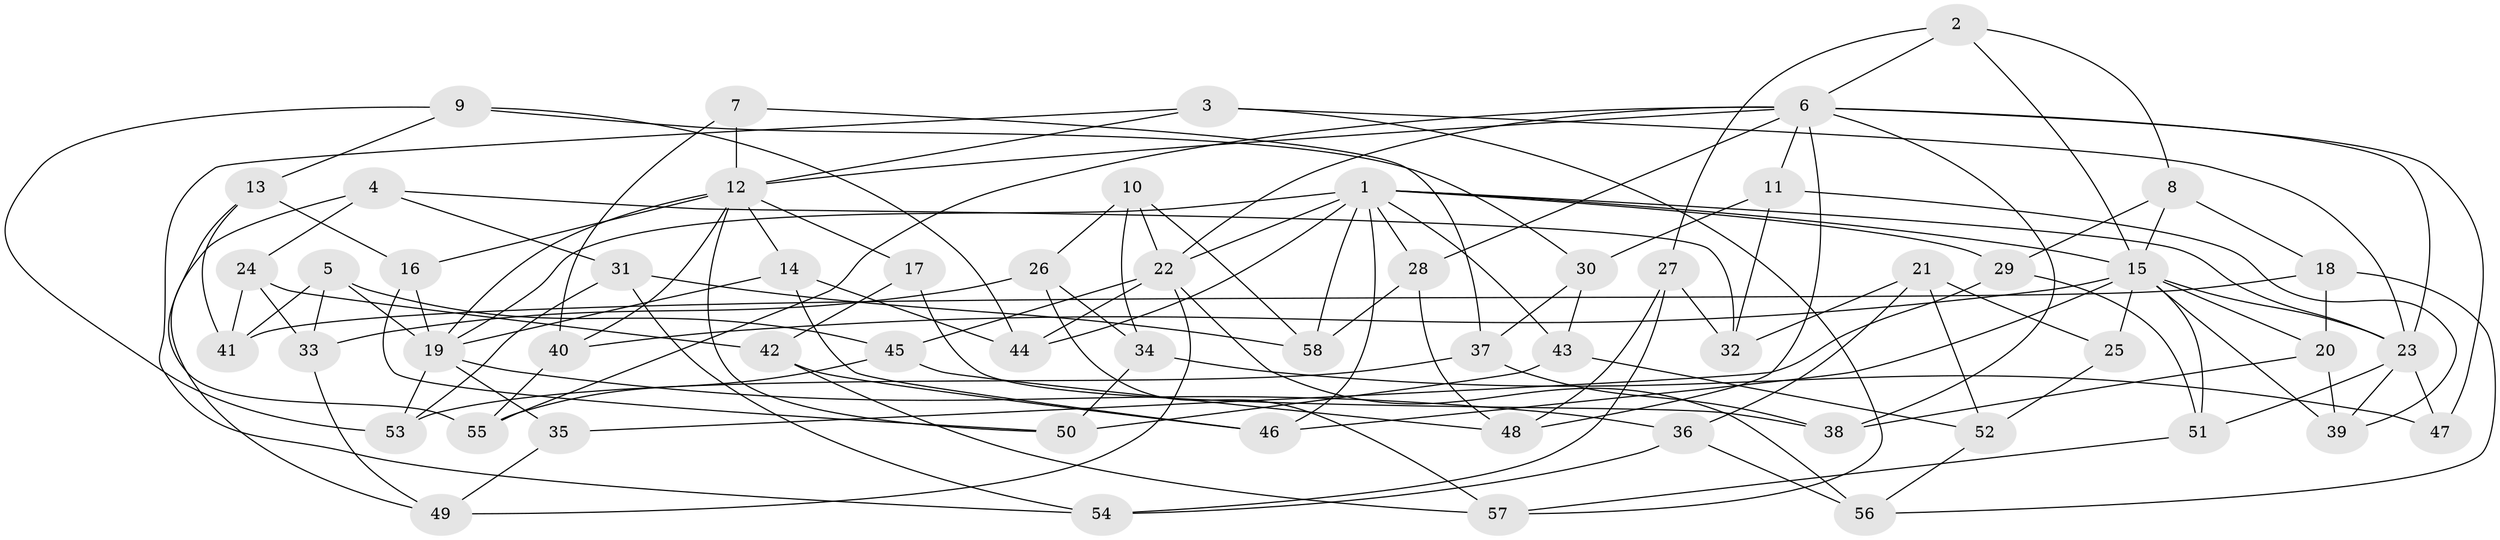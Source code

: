 // original degree distribution, {4: 1.0}
// Generated by graph-tools (version 1.1) at 2025/54/03/04/25 22:54:01]
// undirected, 58 vertices, 130 edges
graph export_dot {
  node [color=gray90,style=filled];
  1;
  2;
  3;
  4;
  5;
  6;
  7;
  8;
  9;
  10;
  11;
  12;
  13;
  14;
  15;
  16;
  17;
  18;
  19;
  20;
  21;
  22;
  23;
  24;
  25;
  26;
  27;
  28;
  29;
  30;
  31;
  32;
  33;
  34;
  35;
  36;
  37;
  38;
  39;
  40;
  41;
  42;
  43;
  44;
  45;
  46;
  47;
  48;
  49;
  50;
  51;
  52;
  53;
  54;
  55;
  56;
  57;
  58;
  1 -- 15 [weight=1.0];
  1 -- 19 [weight=1.0];
  1 -- 22 [weight=1.0];
  1 -- 23 [weight=1.0];
  1 -- 28 [weight=1.0];
  1 -- 29 [weight=1.0];
  1 -- 43 [weight=1.0];
  1 -- 44 [weight=1.0];
  1 -- 46 [weight=1.0];
  1 -- 58 [weight=1.0];
  2 -- 6 [weight=1.0];
  2 -- 8 [weight=1.0];
  2 -- 15 [weight=1.0];
  2 -- 27 [weight=1.0];
  3 -- 12 [weight=1.0];
  3 -- 23 [weight=1.0];
  3 -- 54 [weight=1.0];
  3 -- 57 [weight=1.0];
  4 -- 24 [weight=1.0];
  4 -- 31 [weight=1.0];
  4 -- 32 [weight=1.0];
  4 -- 49 [weight=1.0];
  5 -- 19 [weight=1.0];
  5 -- 33 [weight=1.0];
  5 -- 41 [weight=1.0];
  5 -- 45 [weight=1.0];
  6 -- 11 [weight=1.0];
  6 -- 12 [weight=1.0];
  6 -- 22 [weight=2.0];
  6 -- 23 [weight=1.0];
  6 -- 28 [weight=1.0];
  6 -- 38 [weight=1.0];
  6 -- 47 [weight=2.0];
  6 -- 48 [weight=1.0];
  6 -- 55 [weight=1.0];
  7 -- 12 [weight=2.0];
  7 -- 37 [weight=1.0];
  7 -- 40 [weight=1.0];
  8 -- 15 [weight=1.0];
  8 -- 18 [weight=1.0];
  8 -- 29 [weight=1.0];
  9 -- 13 [weight=1.0];
  9 -- 30 [weight=1.0];
  9 -- 44 [weight=1.0];
  9 -- 53 [weight=1.0];
  10 -- 22 [weight=1.0];
  10 -- 26 [weight=1.0];
  10 -- 34 [weight=1.0];
  10 -- 58 [weight=1.0];
  11 -- 30 [weight=1.0];
  11 -- 32 [weight=1.0];
  11 -- 39 [weight=1.0];
  12 -- 14 [weight=1.0];
  12 -- 16 [weight=1.0];
  12 -- 17 [weight=2.0];
  12 -- 19 [weight=2.0];
  12 -- 40 [weight=1.0];
  12 -- 50 [weight=1.0];
  13 -- 16 [weight=1.0];
  13 -- 41 [weight=1.0];
  13 -- 55 [weight=1.0];
  14 -- 19 [weight=1.0];
  14 -- 44 [weight=1.0];
  14 -- 46 [weight=1.0];
  15 -- 20 [weight=1.0];
  15 -- 23 [weight=2.0];
  15 -- 25 [weight=2.0];
  15 -- 39 [weight=1.0];
  15 -- 40 [weight=1.0];
  15 -- 46 [weight=1.0];
  15 -- 51 [weight=1.0];
  16 -- 19 [weight=1.0];
  16 -- 50 [weight=1.0];
  17 -- 38 [weight=1.0];
  17 -- 42 [weight=1.0];
  18 -- 20 [weight=1.0];
  18 -- 41 [weight=1.0];
  18 -- 56 [weight=1.0];
  19 -- 35 [weight=2.0];
  19 -- 36 [weight=1.0];
  19 -- 53 [weight=1.0];
  20 -- 38 [weight=1.0];
  20 -- 39 [weight=1.0];
  21 -- 25 [weight=1.0];
  21 -- 32 [weight=1.0];
  21 -- 36 [weight=1.0];
  21 -- 52 [weight=1.0];
  22 -- 44 [weight=1.0];
  22 -- 45 [weight=1.0];
  22 -- 49 [weight=1.0];
  22 -- 56 [weight=1.0];
  23 -- 39 [weight=1.0];
  23 -- 47 [weight=1.0];
  23 -- 51 [weight=1.0];
  24 -- 33 [weight=1.0];
  24 -- 41 [weight=1.0];
  24 -- 42 [weight=1.0];
  25 -- 52 [weight=1.0];
  26 -- 33 [weight=1.0];
  26 -- 34 [weight=1.0];
  26 -- 57 [weight=1.0];
  27 -- 32 [weight=1.0];
  27 -- 48 [weight=1.0];
  27 -- 54 [weight=1.0];
  28 -- 48 [weight=1.0];
  28 -- 58 [weight=1.0];
  29 -- 35 [weight=1.0];
  29 -- 51 [weight=1.0];
  30 -- 37 [weight=1.0];
  30 -- 43 [weight=1.0];
  31 -- 53 [weight=1.0];
  31 -- 54 [weight=1.0];
  31 -- 58 [weight=1.0];
  33 -- 49 [weight=1.0];
  34 -- 47 [weight=1.0];
  34 -- 50 [weight=1.0];
  35 -- 49 [weight=1.0];
  36 -- 54 [weight=1.0];
  36 -- 56 [weight=1.0];
  37 -- 38 [weight=1.0];
  37 -- 53 [weight=1.0];
  40 -- 55 [weight=1.0];
  42 -- 46 [weight=1.0];
  42 -- 57 [weight=1.0];
  43 -- 50 [weight=1.0];
  43 -- 52 [weight=1.0];
  45 -- 48 [weight=1.0];
  45 -- 55 [weight=1.0];
  51 -- 57 [weight=1.0];
  52 -- 56 [weight=1.0];
}
